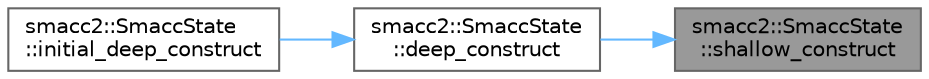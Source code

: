 digraph "smacc2::SmaccState::shallow_construct"
{
 // LATEX_PDF_SIZE
  bgcolor="transparent";
  edge [fontname=Helvetica,fontsize=10,labelfontname=Helvetica,labelfontsize=10];
  node [fontname=Helvetica,fontsize=10,shape=box,height=0.2,width=0.4];
  rankdir="RL";
  Node1 [label="smacc2::SmaccState\l::shallow_construct",height=0.2,width=0.4,color="gray40", fillcolor="grey60", style="filled", fontcolor="black",tooltip=" "];
  Node1 -> Node2 [dir="back",color="steelblue1",style="solid"];
  Node2 [label="smacc2::SmaccState\l::deep_construct",height=0.2,width=0.4,color="grey40", fillcolor="white", style="filled",URL="$classsmacc2_1_1SmaccState.html#a7fcda56261d00444d05c7138ec9fa339",tooltip=" "];
  Node2 -> Node3 [dir="back",color="steelblue1",style="solid"];
  Node3 [label="smacc2::SmaccState\l::initial_deep_construct",height=0.2,width=0.4,color="grey40", fillcolor="white", style="filled",URL="$classsmacc2_1_1SmaccState.html#a192932bf7a1c21f1a96461589b98416b",tooltip=" "];
}
